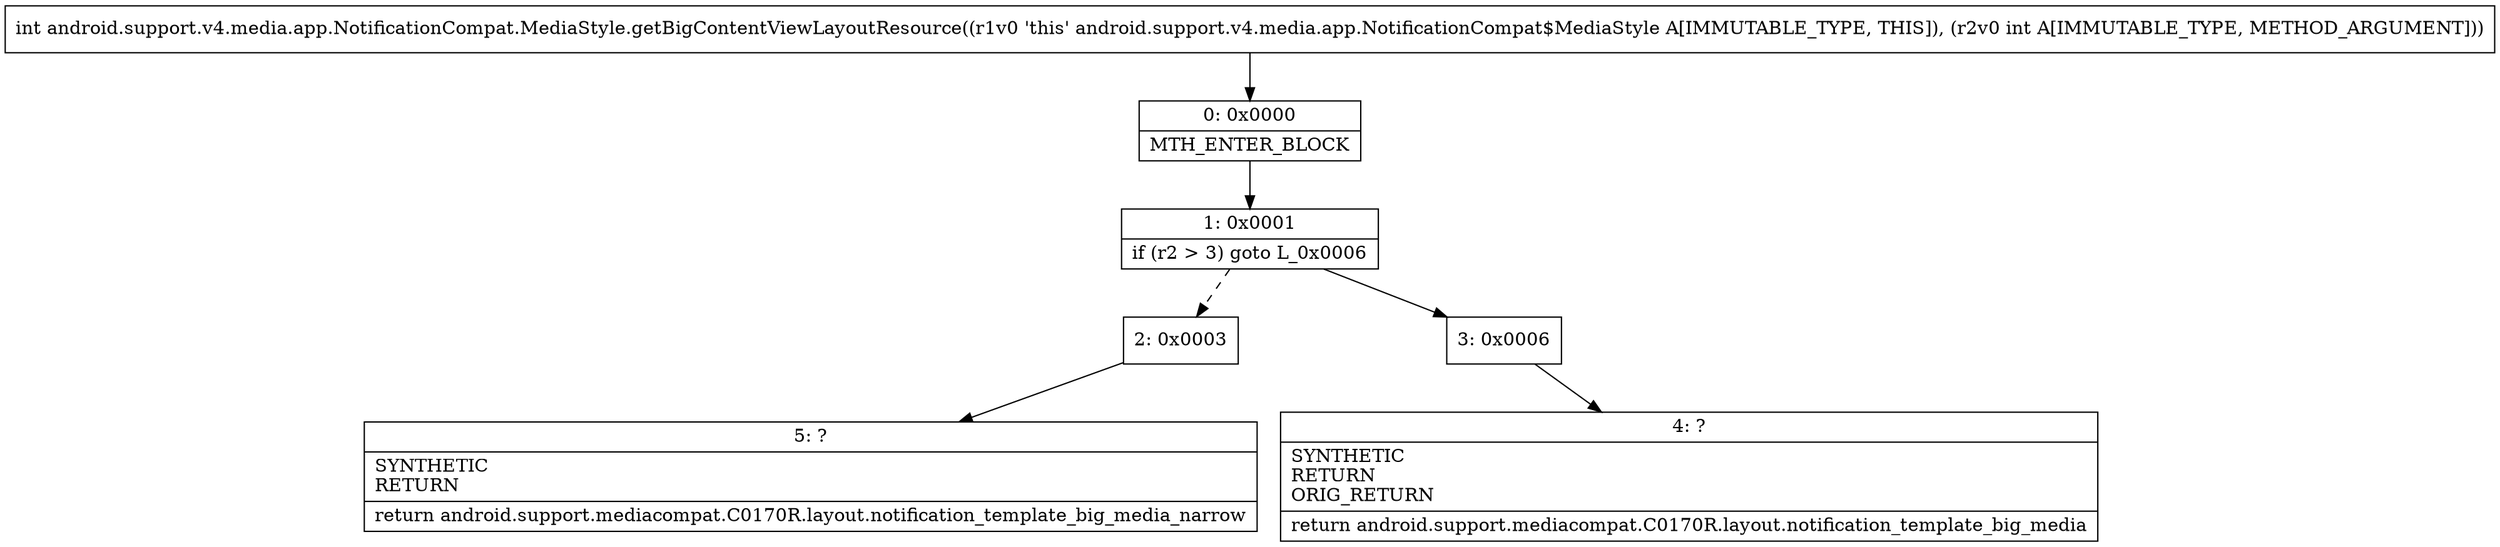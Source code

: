 digraph "CFG forandroid.support.v4.media.app.NotificationCompat.MediaStyle.getBigContentViewLayoutResource(I)I" {
Node_0 [shape=record,label="{0\:\ 0x0000|MTH_ENTER_BLOCK\l}"];
Node_1 [shape=record,label="{1\:\ 0x0001|if (r2 \> 3) goto L_0x0006\l}"];
Node_2 [shape=record,label="{2\:\ 0x0003}"];
Node_3 [shape=record,label="{3\:\ 0x0006}"];
Node_4 [shape=record,label="{4\:\ ?|SYNTHETIC\lRETURN\lORIG_RETURN\l|return android.support.mediacompat.C0170R.layout.notification_template_big_media\l}"];
Node_5 [shape=record,label="{5\:\ ?|SYNTHETIC\lRETURN\l|return android.support.mediacompat.C0170R.layout.notification_template_big_media_narrow\l}"];
MethodNode[shape=record,label="{int android.support.v4.media.app.NotificationCompat.MediaStyle.getBigContentViewLayoutResource((r1v0 'this' android.support.v4.media.app.NotificationCompat$MediaStyle A[IMMUTABLE_TYPE, THIS]), (r2v0 int A[IMMUTABLE_TYPE, METHOD_ARGUMENT])) }"];
MethodNode -> Node_0;
Node_0 -> Node_1;
Node_1 -> Node_2[style=dashed];
Node_1 -> Node_3;
Node_2 -> Node_5;
Node_3 -> Node_4;
}

